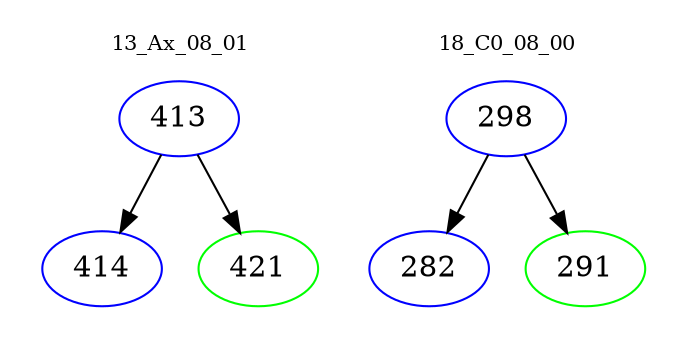 digraph{
subgraph cluster_0 {
color = white
label = "13_Ax_08_01";
fontsize=10;
T0_413 [label="413", color="blue"]
T0_413 -> T0_414 [color="black"]
T0_414 [label="414", color="blue"]
T0_413 -> T0_421 [color="black"]
T0_421 [label="421", color="green"]
}
subgraph cluster_1 {
color = white
label = "18_C0_08_00";
fontsize=10;
T1_298 [label="298", color="blue"]
T1_298 -> T1_282 [color="black"]
T1_282 [label="282", color="blue"]
T1_298 -> T1_291 [color="black"]
T1_291 [label="291", color="green"]
}
}
